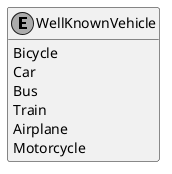 ﻿@startuml
skinparam monochrome true
hide empty members

enum WellKnownVehicle {
    Bicycle
    Car
    Bus
    Train
    Airplane
    Motorcycle
}

@enduml

